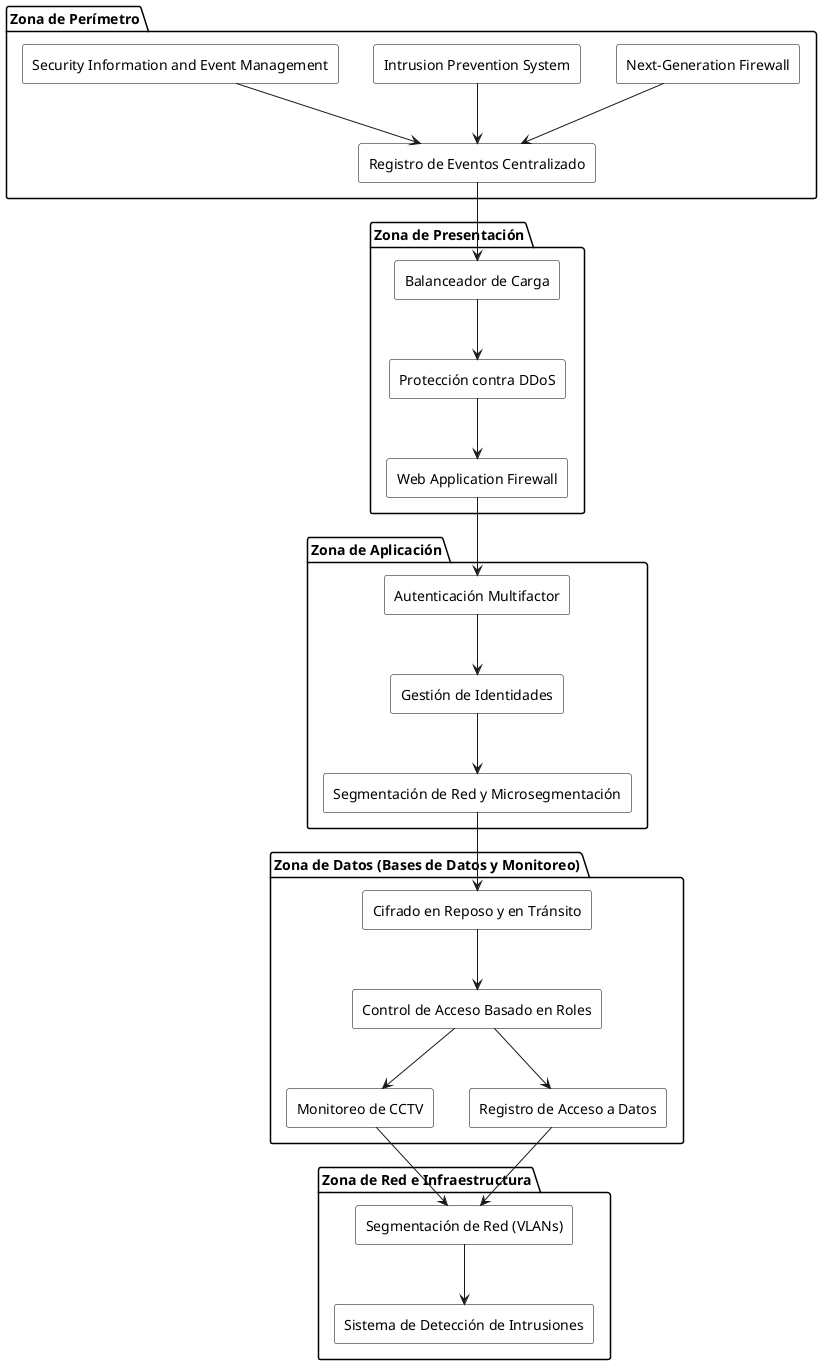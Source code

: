 @startuml
!define RECTANGLE_CLASS rectangle
skinparam rectangle {
    BackgroundColor White
    BorderColor Black
    Shadowing false
}

package "Zona de Perímetro" {
    RECTANGLE_CLASS NGFW as "Next-Generation Firewall"
    RECTANGLE_CLASS IPS as "Intrusion Prevention System"
    RECTANGLE_CLASS SIEM as "Security Information and Event Management"
    RECTANGLE_CLASS EventLogging as "Registro de Eventos Centralizado"
}

package "Zona de Presentación" {
    RECTANGLE_CLASS LoadBalancer as "Balanceador de Carga"
    RECTANGLE_CLASS DDoSProtection as "Protección contra DDoS"
    RECTANGLE_CLASS WAF as "Web Application Firewall"
}

package "Zona de Aplicación" {
    RECTANGLE_CLASS MFA as "Autenticación Multifactor"
    RECTANGLE_CLASS IAM as "Gestión de Identidades"
    RECTANGLE_CLASS Microsegmentation as "Segmentación de Red y Microsegmentación"
}

package "Zona de Datos (Bases de Datos y Monitoreo)" {
    RECTANGLE_CLASS Encryption as "Cifrado en Reposo y en Tránsito"
    RECTANGLE_CLASS RBAC as "Control de Acceso Basado en Roles"
    RECTANGLE_CLASS CCTVMonitoring as "Monitoreo de CCTV"
    RECTANGLE_CLASS DataLogging as "Registro de Acceso a Datos"
}

package "Zona de Red e Infraestructura" {
    RECTANGLE_CLASS VLANs as "Segmentación de Red (VLANs)"
    RECTANGLE_CLASS IDS as "Sistema de Detección de Intrusiones"
}



NGFW --> EventLogging
IPS --> EventLogging
SIEM --> EventLogging
EventLogging --> LoadBalancer

LoadBalancer --> DDoSProtection
DDoSProtection --> WAF

WAF --> MFA
MFA --> IAM
IAM --> Microsegmentation

Microsegmentation --> Encryption
Encryption --> RBAC
RBAC --> CCTVMonitoring
RBAC --> DataLogging

DataLogging --> VLANs
CCTVMonitoring --> VLANs
VLANs --> IDS


